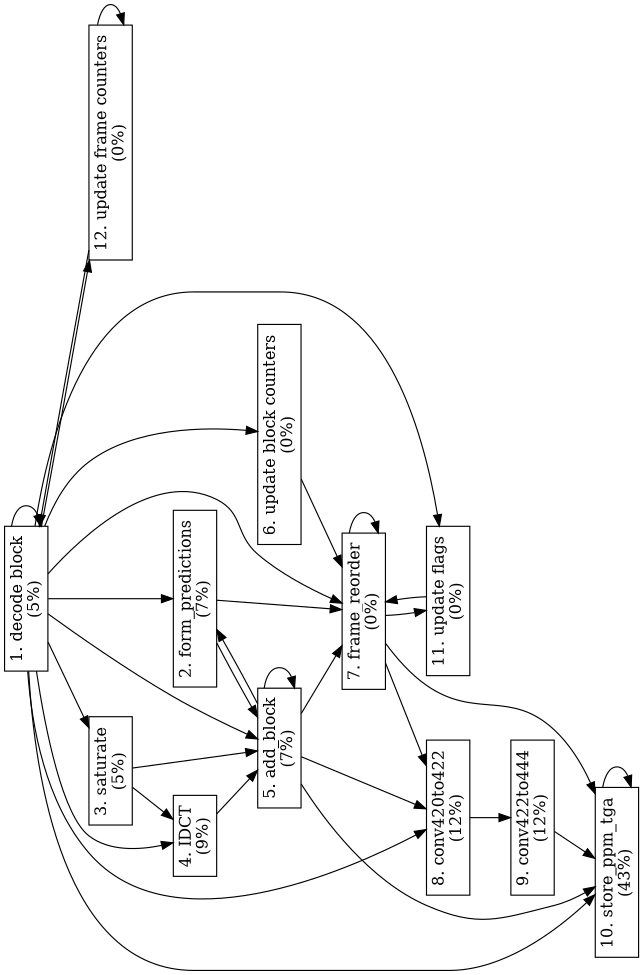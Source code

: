 digraph G {
  size="6.5,9";
  orientation=landscape;

  node [shape=box]

 "1. decode block\n(5%)" -> "1. decode block\n(5%)"
 "1. decode block\n(5%)" -> "2. form_predictions\n(7%)"
 "1. decode block\n(5%)" -> "3. saturate\n(5%)"
 "1. decode block\n(5%)" -> "4. IDCT\n(9%)"
 "1. decode block\n(5%)" -> "5. add_block\n(7%)"
 "1. decode block\n(5%)" -> "6. update block counters\n(0%)"
 "1. decode block\n(5%)" -> "7. frame_reorder\n(0%)"
 "1. decode block\n(5%)" -> "8. conv420to422\n(12%)"
 "1. decode block\n(5%)" -> "10. store_ppm_tga\n(43%)"
 "1. decode block\n(5%)" -> "11. update flags\n(0%)"
 "1. decode block\n(5%)" -> "12. update frame counters\n(0%)"
 "2. form_predictions\n(7%)" -> "5. add_block\n(7%)"
 "2. form_predictions\n(7%)" -> "7. frame_reorder\n(0%)"
 "3. saturate\n(5%)" -> "4. IDCT\n(9%)"
 "3. saturate\n(5%)" -> "5. add_block\n(7%)"
 "4. IDCT\n(9%)" -> "5. add_block\n(7%)"
 "5. add_block\n(7%)" -> "2. form_predictions\n(7%)"
 "5. add_block\n(7%)" -> "5. add_block\n(7%)" 
 "5. add_block\n(7%)" -> "7. frame_reorder\n(0%)"
 "5. add_block\n(7%)" -> "8. conv420to422\n(12%)"
 "5. add_block\n(7%)" -> "10. store_ppm_tga\n(43%)"
 "6. update block counters\n(0%)" -> "7. frame_reorder\n(0%)"
 "7. frame_reorder\n(0%)" -> "7. frame_reorder\n(0%)" 
 "7. frame_reorder\n(0%)" -> "8. conv420to422\n(12%)"
 "7. frame_reorder\n(0%)" -> "10. store_ppm_tga\n(43%)"
 "7. frame_reorder\n(0%)" -> "11. update flags\n(0%)"
 "8. conv420to422\n(12%)" -> "9. conv422to444\n(12%)"
 "9. conv422to444\n(12%)" -> "10. store_ppm_tga\n(43%)"
 "10. store_ppm_tga\n(43%)" -> "10. store_ppm_tga\n(43%)" 
 "11. update flags\n(0%)" -> "7. frame_reorder\n(0%)"
 "12. update frame counters\n(0%)" -> "1. decode block\n(5%)"
 "12. update frame counters\n(0%)" -> "12. update frame counters\n(0%)" 
}
